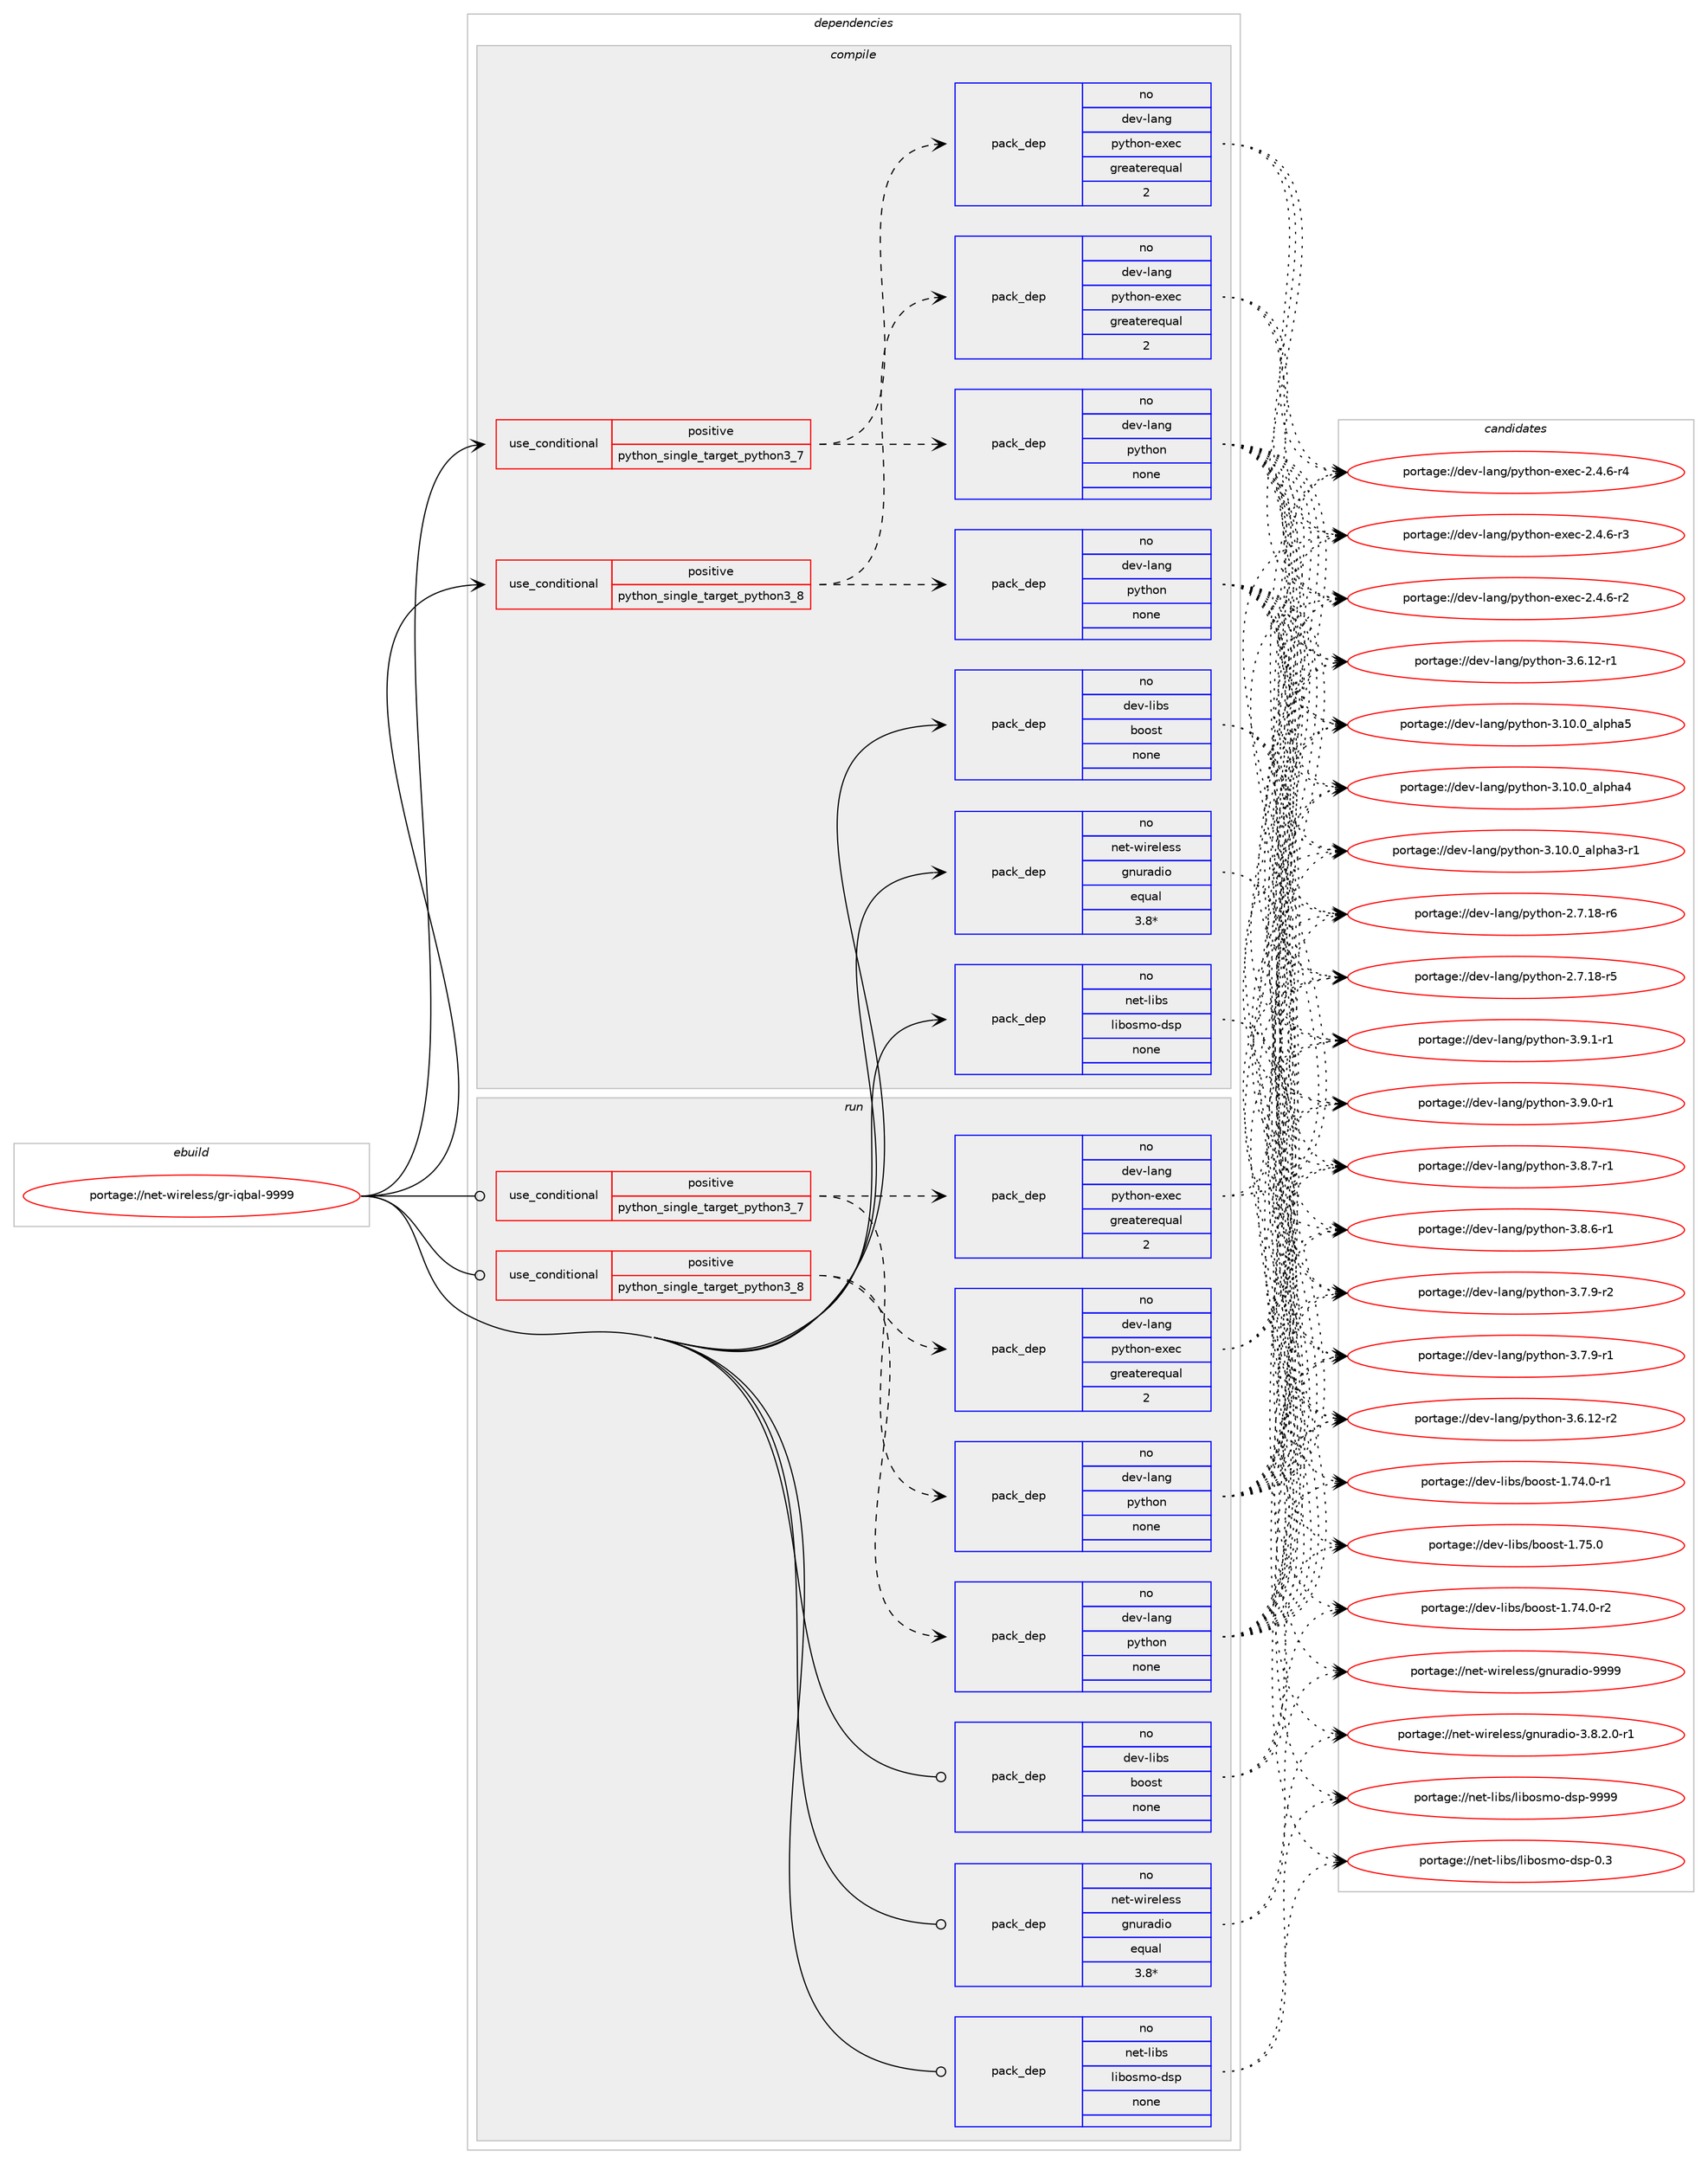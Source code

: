 digraph prolog {

# *************
# Graph options
# *************

newrank=true;
concentrate=true;
compound=true;
graph [rankdir=LR,fontname=Helvetica,fontsize=10,ranksep=1.5];#, ranksep=2.5, nodesep=0.2];
edge  [arrowhead=vee];
node  [fontname=Helvetica,fontsize=10];

# **********
# The ebuild
# **********

subgraph cluster_leftcol {
color=gray;
rank=same;
label=<<i>ebuild</i>>;
id [label="portage://net-wireless/gr-iqbal-9999", color=red, width=4, href="../net-wireless/gr-iqbal-9999.svg"];
}

# ****************
# The dependencies
# ****************

subgraph cluster_midcol {
color=gray;
label=<<i>dependencies</i>>;
subgraph cluster_compile {
fillcolor="#eeeeee";
style=filled;
label=<<i>compile</i>>;
subgraph cond3664 {
dependency12474 [label=<<TABLE BORDER="0" CELLBORDER="1" CELLSPACING="0" CELLPADDING="4"><TR><TD ROWSPAN="3" CELLPADDING="10">use_conditional</TD></TR><TR><TD>positive</TD></TR><TR><TD>python_single_target_python3_7</TD></TR></TABLE>>, shape=none, color=red];
subgraph pack8701 {
dependency12475 [label=<<TABLE BORDER="0" CELLBORDER="1" CELLSPACING="0" CELLPADDING="4" WIDTH="220"><TR><TD ROWSPAN="6" CELLPADDING="30">pack_dep</TD></TR><TR><TD WIDTH="110">no</TD></TR><TR><TD>dev-lang</TD></TR><TR><TD>python</TD></TR><TR><TD>none</TD></TR><TR><TD></TD></TR></TABLE>>, shape=none, color=blue];
}
dependency12474:e -> dependency12475:w [weight=20,style="dashed",arrowhead="vee"];
subgraph pack8702 {
dependency12476 [label=<<TABLE BORDER="0" CELLBORDER="1" CELLSPACING="0" CELLPADDING="4" WIDTH="220"><TR><TD ROWSPAN="6" CELLPADDING="30">pack_dep</TD></TR><TR><TD WIDTH="110">no</TD></TR><TR><TD>dev-lang</TD></TR><TR><TD>python-exec</TD></TR><TR><TD>greaterequal</TD></TR><TR><TD>2</TD></TR></TABLE>>, shape=none, color=blue];
}
dependency12474:e -> dependency12476:w [weight=20,style="dashed",arrowhead="vee"];
}
id:e -> dependency12474:w [weight=20,style="solid",arrowhead="vee"];
subgraph cond3665 {
dependency12477 [label=<<TABLE BORDER="0" CELLBORDER="1" CELLSPACING="0" CELLPADDING="4"><TR><TD ROWSPAN="3" CELLPADDING="10">use_conditional</TD></TR><TR><TD>positive</TD></TR><TR><TD>python_single_target_python3_8</TD></TR></TABLE>>, shape=none, color=red];
subgraph pack8703 {
dependency12478 [label=<<TABLE BORDER="0" CELLBORDER="1" CELLSPACING="0" CELLPADDING="4" WIDTH="220"><TR><TD ROWSPAN="6" CELLPADDING="30">pack_dep</TD></TR><TR><TD WIDTH="110">no</TD></TR><TR><TD>dev-lang</TD></TR><TR><TD>python</TD></TR><TR><TD>none</TD></TR><TR><TD></TD></TR></TABLE>>, shape=none, color=blue];
}
dependency12477:e -> dependency12478:w [weight=20,style="dashed",arrowhead="vee"];
subgraph pack8704 {
dependency12479 [label=<<TABLE BORDER="0" CELLBORDER="1" CELLSPACING="0" CELLPADDING="4" WIDTH="220"><TR><TD ROWSPAN="6" CELLPADDING="30">pack_dep</TD></TR><TR><TD WIDTH="110">no</TD></TR><TR><TD>dev-lang</TD></TR><TR><TD>python-exec</TD></TR><TR><TD>greaterequal</TD></TR><TR><TD>2</TD></TR></TABLE>>, shape=none, color=blue];
}
dependency12477:e -> dependency12479:w [weight=20,style="dashed",arrowhead="vee"];
}
id:e -> dependency12477:w [weight=20,style="solid",arrowhead="vee"];
subgraph pack8705 {
dependency12480 [label=<<TABLE BORDER="0" CELLBORDER="1" CELLSPACING="0" CELLPADDING="4" WIDTH="220"><TR><TD ROWSPAN="6" CELLPADDING="30">pack_dep</TD></TR><TR><TD WIDTH="110">no</TD></TR><TR><TD>dev-libs</TD></TR><TR><TD>boost</TD></TR><TR><TD>none</TD></TR><TR><TD></TD></TR></TABLE>>, shape=none, color=blue];
}
id:e -> dependency12480:w [weight=20,style="solid",arrowhead="vee"];
subgraph pack8706 {
dependency12481 [label=<<TABLE BORDER="0" CELLBORDER="1" CELLSPACING="0" CELLPADDING="4" WIDTH="220"><TR><TD ROWSPAN="6" CELLPADDING="30">pack_dep</TD></TR><TR><TD WIDTH="110">no</TD></TR><TR><TD>net-libs</TD></TR><TR><TD>libosmo-dsp</TD></TR><TR><TD>none</TD></TR><TR><TD></TD></TR></TABLE>>, shape=none, color=blue];
}
id:e -> dependency12481:w [weight=20,style="solid",arrowhead="vee"];
subgraph pack8707 {
dependency12482 [label=<<TABLE BORDER="0" CELLBORDER="1" CELLSPACING="0" CELLPADDING="4" WIDTH="220"><TR><TD ROWSPAN="6" CELLPADDING="30">pack_dep</TD></TR><TR><TD WIDTH="110">no</TD></TR><TR><TD>net-wireless</TD></TR><TR><TD>gnuradio</TD></TR><TR><TD>equal</TD></TR><TR><TD>3.8*</TD></TR></TABLE>>, shape=none, color=blue];
}
id:e -> dependency12482:w [weight=20,style="solid",arrowhead="vee"];
}
subgraph cluster_compileandrun {
fillcolor="#eeeeee";
style=filled;
label=<<i>compile and run</i>>;
}
subgraph cluster_run {
fillcolor="#eeeeee";
style=filled;
label=<<i>run</i>>;
subgraph cond3666 {
dependency12483 [label=<<TABLE BORDER="0" CELLBORDER="1" CELLSPACING="0" CELLPADDING="4"><TR><TD ROWSPAN="3" CELLPADDING="10">use_conditional</TD></TR><TR><TD>positive</TD></TR><TR><TD>python_single_target_python3_7</TD></TR></TABLE>>, shape=none, color=red];
subgraph pack8708 {
dependency12484 [label=<<TABLE BORDER="0" CELLBORDER="1" CELLSPACING="0" CELLPADDING="4" WIDTH="220"><TR><TD ROWSPAN="6" CELLPADDING="30">pack_dep</TD></TR><TR><TD WIDTH="110">no</TD></TR><TR><TD>dev-lang</TD></TR><TR><TD>python</TD></TR><TR><TD>none</TD></TR><TR><TD></TD></TR></TABLE>>, shape=none, color=blue];
}
dependency12483:e -> dependency12484:w [weight=20,style="dashed",arrowhead="vee"];
subgraph pack8709 {
dependency12485 [label=<<TABLE BORDER="0" CELLBORDER="1" CELLSPACING="0" CELLPADDING="4" WIDTH="220"><TR><TD ROWSPAN="6" CELLPADDING="30">pack_dep</TD></TR><TR><TD WIDTH="110">no</TD></TR><TR><TD>dev-lang</TD></TR><TR><TD>python-exec</TD></TR><TR><TD>greaterequal</TD></TR><TR><TD>2</TD></TR></TABLE>>, shape=none, color=blue];
}
dependency12483:e -> dependency12485:w [weight=20,style="dashed",arrowhead="vee"];
}
id:e -> dependency12483:w [weight=20,style="solid",arrowhead="odot"];
subgraph cond3667 {
dependency12486 [label=<<TABLE BORDER="0" CELLBORDER="1" CELLSPACING="0" CELLPADDING="4"><TR><TD ROWSPAN="3" CELLPADDING="10">use_conditional</TD></TR><TR><TD>positive</TD></TR><TR><TD>python_single_target_python3_8</TD></TR></TABLE>>, shape=none, color=red];
subgraph pack8710 {
dependency12487 [label=<<TABLE BORDER="0" CELLBORDER="1" CELLSPACING="0" CELLPADDING="4" WIDTH="220"><TR><TD ROWSPAN="6" CELLPADDING="30">pack_dep</TD></TR><TR><TD WIDTH="110">no</TD></TR><TR><TD>dev-lang</TD></TR><TR><TD>python</TD></TR><TR><TD>none</TD></TR><TR><TD></TD></TR></TABLE>>, shape=none, color=blue];
}
dependency12486:e -> dependency12487:w [weight=20,style="dashed",arrowhead="vee"];
subgraph pack8711 {
dependency12488 [label=<<TABLE BORDER="0" CELLBORDER="1" CELLSPACING="0" CELLPADDING="4" WIDTH="220"><TR><TD ROWSPAN="6" CELLPADDING="30">pack_dep</TD></TR><TR><TD WIDTH="110">no</TD></TR><TR><TD>dev-lang</TD></TR><TR><TD>python-exec</TD></TR><TR><TD>greaterequal</TD></TR><TR><TD>2</TD></TR></TABLE>>, shape=none, color=blue];
}
dependency12486:e -> dependency12488:w [weight=20,style="dashed",arrowhead="vee"];
}
id:e -> dependency12486:w [weight=20,style="solid",arrowhead="odot"];
subgraph pack8712 {
dependency12489 [label=<<TABLE BORDER="0" CELLBORDER="1" CELLSPACING="0" CELLPADDING="4" WIDTH="220"><TR><TD ROWSPAN="6" CELLPADDING="30">pack_dep</TD></TR><TR><TD WIDTH="110">no</TD></TR><TR><TD>dev-libs</TD></TR><TR><TD>boost</TD></TR><TR><TD>none</TD></TR><TR><TD></TD></TR></TABLE>>, shape=none, color=blue];
}
id:e -> dependency12489:w [weight=20,style="solid",arrowhead="odot"];
subgraph pack8713 {
dependency12490 [label=<<TABLE BORDER="0" CELLBORDER="1" CELLSPACING="0" CELLPADDING="4" WIDTH="220"><TR><TD ROWSPAN="6" CELLPADDING="30">pack_dep</TD></TR><TR><TD WIDTH="110">no</TD></TR><TR><TD>net-libs</TD></TR><TR><TD>libosmo-dsp</TD></TR><TR><TD>none</TD></TR><TR><TD></TD></TR></TABLE>>, shape=none, color=blue];
}
id:e -> dependency12490:w [weight=20,style="solid",arrowhead="odot"];
subgraph pack8714 {
dependency12491 [label=<<TABLE BORDER="0" CELLBORDER="1" CELLSPACING="0" CELLPADDING="4" WIDTH="220"><TR><TD ROWSPAN="6" CELLPADDING="30">pack_dep</TD></TR><TR><TD WIDTH="110">no</TD></TR><TR><TD>net-wireless</TD></TR><TR><TD>gnuradio</TD></TR><TR><TD>equal</TD></TR><TR><TD>3.8*</TD></TR></TABLE>>, shape=none, color=blue];
}
id:e -> dependency12491:w [weight=20,style="solid",arrowhead="odot"];
}
}

# **************
# The candidates
# **************

subgraph cluster_choices {
rank=same;
color=gray;
label=<<i>candidates</i>>;

subgraph choice8701 {
color=black;
nodesep=1;
choice1001011184510897110103471121211161041111104551465746494511449 [label="portage://dev-lang/python-3.9.1-r1", color=red, width=4,href="../dev-lang/python-3.9.1-r1.svg"];
choice1001011184510897110103471121211161041111104551465746484511449 [label="portage://dev-lang/python-3.9.0-r1", color=red, width=4,href="../dev-lang/python-3.9.0-r1.svg"];
choice1001011184510897110103471121211161041111104551465646554511449 [label="portage://dev-lang/python-3.8.7-r1", color=red, width=4,href="../dev-lang/python-3.8.7-r1.svg"];
choice1001011184510897110103471121211161041111104551465646544511449 [label="portage://dev-lang/python-3.8.6-r1", color=red, width=4,href="../dev-lang/python-3.8.6-r1.svg"];
choice1001011184510897110103471121211161041111104551465546574511450 [label="portage://dev-lang/python-3.7.9-r2", color=red, width=4,href="../dev-lang/python-3.7.9-r2.svg"];
choice1001011184510897110103471121211161041111104551465546574511449 [label="portage://dev-lang/python-3.7.9-r1", color=red, width=4,href="../dev-lang/python-3.7.9-r1.svg"];
choice100101118451089711010347112121116104111110455146544649504511450 [label="portage://dev-lang/python-3.6.12-r2", color=red, width=4,href="../dev-lang/python-3.6.12-r2.svg"];
choice100101118451089711010347112121116104111110455146544649504511449 [label="portage://dev-lang/python-3.6.12-r1", color=red, width=4,href="../dev-lang/python-3.6.12-r1.svg"];
choice1001011184510897110103471121211161041111104551464948464895971081121049753 [label="portage://dev-lang/python-3.10.0_alpha5", color=red, width=4,href="../dev-lang/python-3.10.0_alpha5.svg"];
choice1001011184510897110103471121211161041111104551464948464895971081121049752 [label="portage://dev-lang/python-3.10.0_alpha4", color=red, width=4,href="../dev-lang/python-3.10.0_alpha4.svg"];
choice10010111845108971101034711212111610411111045514649484648959710811210497514511449 [label="portage://dev-lang/python-3.10.0_alpha3-r1", color=red, width=4,href="../dev-lang/python-3.10.0_alpha3-r1.svg"];
choice100101118451089711010347112121116104111110455046554649564511454 [label="portage://dev-lang/python-2.7.18-r6", color=red, width=4,href="../dev-lang/python-2.7.18-r6.svg"];
choice100101118451089711010347112121116104111110455046554649564511453 [label="portage://dev-lang/python-2.7.18-r5", color=red, width=4,href="../dev-lang/python-2.7.18-r5.svg"];
dependency12475:e -> choice1001011184510897110103471121211161041111104551465746494511449:w [style=dotted,weight="100"];
dependency12475:e -> choice1001011184510897110103471121211161041111104551465746484511449:w [style=dotted,weight="100"];
dependency12475:e -> choice1001011184510897110103471121211161041111104551465646554511449:w [style=dotted,weight="100"];
dependency12475:e -> choice1001011184510897110103471121211161041111104551465646544511449:w [style=dotted,weight="100"];
dependency12475:e -> choice1001011184510897110103471121211161041111104551465546574511450:w [style=dotted,weight="100"];
dependency12475:e -> choice1001011184510897110103471121211161041111104551465546574511449:w [style=dotted,weight="100"];
dependency12475:e -> choice100101118451089711010347112121116104111110455146544649504511450:w [style=dotted,weight="100"];
dependency12475:e -> choice100101118451089711010347112121116104111110455146544649504511449:w [style=dotted,weight="100"];
dependency12475:e -> choice1001011184510897110103471121211161041111104551464948464895971081121049753:w [style=dotted,weight="100"];
dependency12475:e -> choice1001011184510897110103471121211161041111104551464948464895971081121049752:w [style=dotted,weight="100"];
dependency12475:e -> choice10010111845108971101034711212111610411111045514649484648959710811210497514511449:w [style=dotted,weight="100"];
dependency12475:e -> choice100101118451089711010347112121116104111110455046554649564511454:w [style=dotted,weight="100"];
dependency12475:e -> choice100101118451089711010347112121116104111110455046554649564511453:w [style=dotted,weight="100"];
}
subgraph choice8702 {
color=black;
nodesep=1;
choice10010111845108971101034711212111610411111045101120101994550465246544511452 [label="portage://dev-lang/python-exec-2.4.6-r4", color=red, width=4,href="../dev-lang/python-exec-2.4.6-r4.svg"];
choice10010111845108971101034711212111610411111045101120101994550465246544511451 [label="portage://dev-lang/python-exec-2.4.6-r3", color=red, width=4,href="../dev-lang/python-exec-2.4.6-r3.svg"];
choice10010111845108971101034711212111610411111045101120101994550465246544511450 [label="portage://dev-lang/python-exec-2.4.6-r2", color=red, width=4,href="../dev-lang/python-exec-2.4.6-r2.svg"];
dependency12476:e -> choice10010111845108971101034711212111610411111045101120101994550465246544511452:w [style=dotted,weight="100"];
dependency12476:e -> choice10010111845108971101034711212111610411111045101120101994550465246544511451:w [style=dotted,weight="100"];
dependency12476:e -> choice10010111845108971101034711212111610411111045101120101994550465246544511450:w [style=dotted,weight="100"];
}
subgraph choice8703 {
color=black;
nodesep=1;
choice1001011184510897110103471121211161041111104551465746494511449 [label="portage://dev-lang/python-3.9.1-r1", color=red, width=4,href="../dev-lang/python-3.9.1-r1.svg"];
choice1001011184510897110103471121211161041111104551465746484511449 [label="portage://dev-lang/python-3.9.0-r1", color=red, width=4,href="../dev-lang/python-3.9.0-r1.svg"];
choice1001011184510897110103471121211161041111104551465646554511449 [label="portage://dev-lang/python-3.8.7-r1", color=red, width=4,href="../dev-lang/python-3.8.7-r1.svg"];
choice1001011184510897110103471121211161041111104551465646544511449 [label="portage://dev-lang/python-3.8.6-r1", color=red, width=4,href="../dev-lang/python-3.8.6-r1.svg"];
choice1001011184510897110103471121211161041111104551465546574511450 [label="portage://dev-lang/python-3.7.9-r2", color=red, width=4,href="../dev-lang/python-3.7.9-r2.svg"];
choice1001011184510897110103471121211161041111104551465546574511449 [label="portage://dev-lang/python-3.7.9-r1", color=red, width=4,href="../dev-lang/python-3.7.9-r1.svg"];
choice100101118451089711010347112121116104111110455146544649504511450 [label="portage://dev-lang/python-3.6.12-r2", color=red, width=4,href="../dev-lang/python-3.6.12-r2.svg"];
choice100101118451089711010347112121116104111110455146544649504511449 [label="portage://dev-lang/python-3.6.12-r1", color=red, width=4,href="../dev-lang/python-3.6.12-r1.svg"];
choice1001011184510897110103471121211161041111104551464948464895971081121049753 [label="portage://dev-lang/python-3.10.0_alpha5", color=red, width=4,href="../dev-lang/python-3.10.0_alpha5.svg"];
choice1001011184510897110103471121211161041111104551464948464895971081121049752 [label="portage://dev-lang/python-3.10.0_alpha4", color=red, width=4,href="../dev-lang/python-3.10.0_alpha4.svg"];
choice10010111845108971101034711212111610411111045514649484648959710811210497514511449 [label="portage://dev-lang/python-3.10.0_alpha3-r1", color=red, width=4,href="../dev-lang/python-3.10.0_alpha3-r1.svg"];
choice100101118451089711010347112121116104111110455046554649564511454 [label="portage://dev-lang/python-2.7.18-r6", color=red, width=4,href="../dev-lang/python-2.7.18-r6.svg"];
choice100101118451089711010347112121116104111110455046554649564511453 [label="portage://dev-lang/python-2.7.18-r5", color=red, width=4,href="../dev-lang/python-2.7.18-r5.svg"];
dependency12478:e -> choice1001011184510897110103471121211161041111104551465746494511449:w [style=dotted,weight="100"];
dependency12478:e -> choice1001011184510897110103471121211161041111104551465746484511449:w [style=dotted,weight="100"];
dependency12478:e -> choice1001011184510897110103471121211161041111104551465646554511449:w [style=dotted,weight="100"];
dependency12478:e -> choice1001011184510897110103471121211161041111104551465646544511449:w [style=dotted,weight="100"];
dependency12478:e -> choice1001011184510897110103471121211161041111104551465546574511450:w [style=dotted,weight="100"];
dependency12478:e -> choice1001011184510897110103471121211161041111104551465546574511449:w [style=dotted,weight="100"];
dependency12478:e -> choice100101118451089711010347112121116104111110455146544649504511450:w [style=dotted,weight="100"];
dependency12478:e -> choice100101118451089711010347112121116104111110455146544649504511449:w [style=dotted,weight="100"];
dependency12478:e -> choice1001011184510897110103471121211161041111104551464948464895971081121049753:w [style=dotted,weight="100"];
dependency12478:e -> choice1001011184510897110103471121211161041111104551464948464895971081121049752:w [style=dotted,weight="100"];
dependency12478:e -> choice10010111845108971101034711212111610411111045514649484648959710811210497514511449:w [style=dotted,weight="100"];
dependency12478:e -> choice100101118451089711010347112121116104111110455046554649564511454:w [style=dotted,weight="100"];
dependency12478:e -> choice100101118451089711010347112121116104111110455046554649564511453:w [style=dotted,weight="100"];
}
subgraph choice8704 {
color=black;
nodesep=1;
choice10010111845108971101034711212111610411111045101120101994550465246544511452 [label="portage://dev-lang/python-exec-2.4.6-r4", color=red, width=4,href="../dev-lang/python-exec-2.4.6-r4.svg"];
choice10010111845108971101034711212111610411111045101120101994550465246544511451 [label="portage://dev-lang/python-exec-2.4.6-r3", color=red, width=4,href="../dev-lang/python-exec-2.4.6-r3.svg"];
choice10010111845108971101034711212111610411111045101120101994550465246544511450 [label="portage://dev-lang/python-exec-2.4.6-r2", color=red, width=4,href="../dev-lang/python-exec-2.4.6-r2.svg"];
dependency12479:e -> choice10010111845108971101034711212111610411111045101120101994550465246544511452:w [style=dotted,weight="100"];
dependency12479:e -> choice10010111845108971101034711212111610411111045101120101994550465246544511451:w [style=dotted,weight="100"];
dependency12479:e -> choice10010111845108971101034711212111610411111045101120101994550465246544511450:w [style=dotted,weight="100"];
}
subgraph choice8705 {
color=black;
nodesep=1;
choice1001011184510810598115479811111111511645494655534648 [label="portage://dev-libs/boost-1.75.0", color=red, width=4,href="../dev-libs/boost-1.75.0.svg"];
choice10010111845108105981154798111111115116454946555246484511450 [label="portage://dev-libs/boost-1.74.0-r2", color=red, width=4,href="../dev-libs/boost-1.74.0-r2.svg"];
choice10010111845108105981154798111111115116454946555246484511449 [label="portage://dev-libs/boost-1.74.0-r1", color=red, width=4,href="../dev-libs/boost-1.74.0-r1.svg"];
dependency12480:e -> choice1001011184510810598115479811111111511645494655534648:w [style=dotted,weight="100"];
dependency12480:e -> choice10010111845108105981154798111111115116454946555246484511450:w [style=dotted,weight="100"];
dependency12480:e -> choice10010111845108105981154798111111115116454946555246484511449:w [style=dotted,weight="100"];
}
subgraph choice8706 {
color=black;
nodesep=1;
choice11010111645108105981154710810598111115109111451001151124557575757 [label="portage://net-libs/libosmo-dsp-9999", color=red, width=4,href="../net-libs/libosmo-dsp-9999.svg"];
choice110101116451081059811547108105981111151091114510011511245484651 [label="portage://net-libs/libosmo-dsp-0.3", color=red, width=4,href="../net-libs/libosmo-dsp-0.3.svg"];
dependency12481:e -> choice11010111645108105981154710810598111115109111451001151124557575757:w [style=dotted,weight="100"];
dependency12481:e -> choice110101116451081059811547108105981111151091114510011511245484651:w [style=dotted,weight="100"];
}
subgraph choice8707 {
color=black;
nodesep=1;
choice1101011164511910511410110810111511547103110117114971001051114557575757 [label="portage://net-wireless/gnuradio-9999", color=red, width=4,href="../net-wireless/gnuradio-9999.svg"];
choice11010111645119105114101108101115115471031101171149710010511145514656465046484511449 [label="portage://net-wireless/gnuradio-3.8.2.0-r1", color=red, width=4,href="../net-wireless/gnuradio-3.8.2.0-r1.svg"];
dependency12482:e -> choice1101011164511910511410110810111511547103110117114971001051114557575757:w [style=dotted,weight="100"];
dependency12482:e -> choice11010111645119105114101108101115115471031101171149710010511145514656465046484511449:w [style=dotted,weight="100"];
}
subgraph choice8708 {
color=black;
nodesep=1;
choice1001011184510897110103471121211161041111104551465746494511449 [label="portage://dev-lang/python-3.9.1-r1", color=red, width=4,href="../dev-lang/python-3.9.1-r1.svg"];
choice1001011184510897110103471121211161041111104551465746484511449 [label="portage://dev-lang/python-3.9.0-r1", color=red, width=4,href="../dev-lang/python-3.9.0-r1.svg"];
choice1001011184510897110103471121211161041111104551465646554511449 [label="portage://dev-lang/python-3.8.7-r1", color=red, width=4,href="../dev-lang/python-3.8.7-r1.svg"];
choice1001011184510897110103471121211161041111104551465646544511449 [label="portage://dev-lang/python-3.8.6-r1", color=red, width=4,href="../dev-lang/python-3.8.6-r1.svg"];
choice1001011184510897110103471121211161041111104551465546574511450 [label="portage://dev-lang/python-3.7.9-r2", color=red, width=4,href="../dev-lang/python-3.7.9-r2.svg"];
choice1001011184510897110103471121211161041111104551465546574511449 [label="portage://dev-lang/python-3.7.9-r1", color=red, width=4,href="../dev-lang/python-3.7.9-r1.svg"];
choice100101118451089711010347112121116104111110455146544649504511450 [label="portage://dev-lang/python-3.6.12-r2", color=red, width=4,href="../dev-lang/python-3.6.12-r2.svg"];
choice100101118451089711010347112121116104111110455146544649504511449 [label="portage://dev-lang/python-3.6.12-r1", color=red, width=4,href="../dev-lang/python-3.6.12-r1.svg"];
choice1001011184510897110103471121211161041111104551464948464895971081121049753 [label="portage://dev-lang/python-3.10.0_alpha5", color=red, width=4,href="../dev-lang/python-3.10.0_alpha5.svg"];
choice1001011184510897110103471121211161041111104551464948464895971081121049752 [label="portage://dev-lang/python-3.10.0_alpha4", color=red, width=4,href="../dev-lang/python-3.10.0_alpha4.svg"];
choice10010111845108971101034711212111610411111045514649484648959710811210497514511449 [label="portage://dev-lang/python-3.10.0_alpha3-r1", color=red, width=4,href="../dev-lang/python-3.10.0_alpha3-r1.svg"];
choice100101118451089711010347112121116104111110455046554649564511454 [label="portage://dev-lang/python-2.7.18-r6", color=red, width=4,href="../dev-lang/python-2.7.18-r6.svg"];
choice100101118451089711010347112121116104111110455046554649564511453 [label="portage://dev-lang/python-2.7.18-r5", color=red, width=4,href="../dev-lang/python-2.7.18-r5.svg"];
dependency12484:e -> choice1001011184510897110103471121211161041111104551465746494511449:w [style=dotted,weight="100"];
dependency12484:e -> choice1001011184510897110103471121211161041111104551465746484511449:w [style=dotted,weight="100"];
dependency12484:e -> choice1001011184510897110103471121211161041111104551465646554511449:w [style=dotted,weight="100"];
dependency12484:e -> choice1001011184510897110103471121211161041111104551465646544511449:w [style=dotted,weight="100"];
dependency12484:e -> choice1001011184510897110103471121211161041111104551465546574511450:w [style=dotted,weight="100"];
dependency12484:e -> choice1001011184510897110103471121211161041111104551465546574511449:w [style=dotted,weight="100"];
dependency12484:e -> choice100101118451089711010347112121116104111110455146544649504511450:w [style=dotted,weight="100"];
dependency12484:e -> choice100101118451089711010347112121116104111110455146544649504511449:w [style=dotted,weight="100"];
dependency12484:e -> choice1001011184510897110103471121211161041111104551464948464895971081121049753:w [style=dotted,weight="100"];
dependency12484:e -> choice1001011184510897110103471121211161041111104551464948464895971081121049752:w [style=dotted,weight="100"];
dependency12484:e -> choice10010111845108971101034711212111610411111045514649484648959710811210497514511449:w [style=dotted,weight="100"];
dependency12484:e -> choice100101118451089711010347112121116104111110455046554649564511454:w [style=dotted,weight="100"];
dependency12484:e -> choice100101118451089711010347112121116104111110455046554649564511453:w [style=dotted,weight="100"];
}
subgraph choice8709 {
color=black;
nodesep=1;
choice10010111845108971101034711212111610411111045101120101994550465246544511452 [label="portage://dev-lang/python-exec-2.4.6-r4", color=red, width=4,href="../dev-lang/python-exec-2.4.6-r4.svg"];
choice10010111845108971101034711212111610411111045101120101994550465246544511451 [label="portage://dev-lang/python-exec-2.4.6-r3", color=red, width=4,href="../dev-lang/python-exec-2.4.6-r3.svg"];
choice10010111845108971101034711212111610411111045101120101994550465246544511450 [label="portage://dev-lang/python-exec-2.4.6-r2", color=red, width=4,href="../dev-lang/python-exec-2.4.6-r2.svg"];
dependency12485:e -> choice10010111845108971101034711212111610411111045101120101994550465246544511452:w [style=dotted,weight="100"];
dependency12485:e -> choice10010111845108971101034711212111610411111045101120101994550465246544511451:w [style=dotted,weight="100"];
dependency12485:e -> choice10010111845108971101034711212111610411111045101120101994550465246544511450:w [style=dotted,weight="100"];
}
subgraph choice8710 {
color=black;
nodesep=1;
choice1001011184510897110103471121211161041111104551465746494511449 [label="portage://dev-lang/python-3.9.1-r1", color=red, width=4,href="../dev-lang/python-3.9.1-r1.svg"];
choice1001011184510897110103471121211161041111104551465746484511449 [label="portage://dev-lang/python-3.9.0-r1", color=red, width=4,href="../dev-lang/python-3.9.0-r1.svg"];
choice1001011184510897110103471121211161041111104551465646554511449 [label="portage://dev-lang/python-3.8.7-r1", color=red, width=4,href="../dev-lang/python-3.8.7-r1.svg"];
choice1001011184510897110103471121211161041111104551465646544511449 [label="portage://dev-lang/python-3.8.6-r1", color=red, width=4,href="../dev-lang/python-3.8.6-r1.svg"];
choice1001011184510897110103471121211161041111104551465546574511450 [label="portage://dev-lang/python-3.7.9-r2", color=red, width=4,href="../dev-lang/python-3.7.9-r2.svg"];
choice1001011184510897110103471121211161041111104551465546574511449 [label="portage://dev-lang/python-3.7.9-r1", color=red, width=4,href="../dev-lang/python-3.7.9-r1.svg"];
choice100101118451089711010347112121116104111110455146544649504511450 [label="portage://dev-lang/python-3.6.12-r2", color=red, width=4,href="../dev-lang/python-3.6.12-r2.svg"];
choice100101118451089711010347112121116104111110455146544649504511449 [label="portage://dev-lang/python-3.6.12-r1", color=red, width=4,href="../dev-lang/python-3.6.12-r1.svg"];
choice1001011184510897110103471121211161041111104551464948464895971081121049753 [label="portage://dev-lang/python-3.10.0_alpha5", color=red, width=4,href="../dev-lang/python-3.10.0_alpha5.svg"];
choice1001011184510897110103471121211161041111104551464948464895971081121049752 [label="portage://dev-lang/python-3.10.0_alpha4", color=red, width=4,href="../dev-lang/python-3.10.0_alpha4.svg"];
choice10010111845108971101034711212111610411111045514649484648959710811210497514511449 [label="portage://dev-lang/python-3.10.0_alpha3-r1", color=red, width=4,href="../dev-lang/python-3.10.0_alpha3-r1.svg"];
choice100101118451089711010347112121116104111110455046554649564511454 [label="portage://dev-lang/python-2.7.18-r6", color=red, width=4,href="../dev-lang/python-2.7.18-r6.svg"];
choice100101118451089711010347112121116104111110455046554649564511453 [label="portage://dev-lang/python-2.7.18-r5", color=red, width=4,href="../dev-lang/python-2.7.18-r5.svg"];
dependency12487:e -> choice1001011184510897110103471121211161041111104551465746494511449:w [style=dotted,weight="100"];
dependency12487:e -> choice1001011184510897110103471121211161041111104551465746484511449:w [style=dotted,weight="100"];
dependency12487:e -> choice1001011184510897110103471121211161041111104551465646554511449:w [style=dotted,weight="100"];
dependency12487:e -> choice1001011184510897110103471121211161041111104551465646544511449:w [style=dotted,weight="100"];
dependency12487:e -> choice1001011184510897110103471121211161041111104551465546574511450:w [style=dotted,weight="100"];
dependency12487:e -> choice1001011184510897110103471121211161041111104551465546574511449:w [style=dotted,weight="100"];
dependency12487:e -> choice100101118451089711010347112121116104111110455146544649504511450:w [style=dotted,weight="100"];
dependency12487:e -> choice100101118451089711010347112121116104111110455146544649504511449:w [style=dotted,weight="100"];
dependency12487:e -> choice1001011184510897110103471121211161041111104551464948464895971081121049753:w [style=dotted,weight="100"];
dependency12487:e -> choice1001011184510897110103471121211161041111104551464948464895971081121049752:w [style=dotted,weight="100"];
dependency12487:e -> choice10010111845108971101034711212111610411111045514649484648959710811210497514511449:w [style=dotted,weight="100"];
dependency12487:e -> choice100101118451089711010347112121116104111110455046554649564511454:w [style=dotted,weight="100"];
dependency12487:e -> choice100101118451089711010347112121116104111110455046554649564511453:w [style=dotted,weight="100"];
}
subgraph choice8711 {
color=black;
nodesep=1;
choice10010111845108971101034711212111610411111045101120101994550465246544511452 [label="portage://dev-lang/python-exec-2.4.6-r4", color=red, width=4,href="../dev-lang/python-exec-2.4.6-r4.svg"];
choice10010111845108971101034711212111610411111045101120101994550465246544511451 [label="portage://dev-lang/python-exec-2.4.6-r3", color=red, width=4,href="../dev-lang/python-exec-2.4.6-r3.svg"];
choice10010111845108971101034711212111610411111045101120101994550465246544511450 [label="portage://dev-lang/python-exec-2.4.6-r2", color=red, width=4,href="../dev-lang/python-exec-2.4.6-r2.svg"];
dependency12488:e -> choice10010111845108971101034711212111610411111045101120101994550465246544511452:w [style=dotted,weight="100"];
dependency12488:e -> choice10010111845108971101034711212111610411111045101120101994550465246544511451:w [style=dotted,weight="100"];
dependency12488:e -> choice10010111845108971101034711212111610411111045101120101994550465246544511450:w [style=dotted,weight="100"];
}
subgraph choice8712 {
color=black;
nodesep=1;
choice1001011184510810598115479811111111511645494655534648 [label="portage://dev-libs/boost-1.75.0", color=red, width=4,href="../dev-libs/boost-1.75.0.svg"];
choice10010111845108105981154798111111115116454946555246484511450 [label="portage://dev-libs/boost-1.74.0-r2", color=red, width=4,href="../dev-libs/boost-1.74.0-r2.svg"];
choice10010111845108105981154798111111115116454946555246484511449 [label="portage://dev-libs/boost-1.74.0-r1", color=red, width=4,href="../dev-libs/boost-1.74.0-r1.svg"];
dependency12489:e -> choice1001011184510810598115479811111111511645494655534648:w [style=dotted,weight="100"];
dependency12489:e -> choice10010111845108105981154798111111115116454946555246484511450:w [style=dotted,weight="100"];
dependency12489:e -> choice10010111845108105981154798111111115116454946555246484511449:w [style=dotted,weight="100"];
}
subgraph choice8713 {
color=black;
nodesep=1;
choice11010111645108105981154710810598111115109111451001151124557575757 [label="portage://net-libs/libosmo-dsp-9999", color=red, width=4,href="../net-libs/libosmo-dsp-9999.svg"];
choice110101116451081059811547108105981111151091114510011511245484651 [label="portage://net-libs/libosmo-dsp-0.3", color=red, width=4,href="../net-libs/libosmo-dsp-0.3.svg"];
dependency12490:e -> choice11010111645108105981154710810598111115109111451001151124557575757:w [style=dotted,weight="100"];
dependency12490:e -> choice110101116451081059811547108105981111151091114510011511245484651:w [style=dotted,weight="100"];
}
subgraph choice8714 {
color=black;
nodesep=1;
choice1101011164511910511410110810111511547103110117114971001051114557575757 [label="portage://net-wireless/gnuradio-9999", color=red, width=4,href="../net-wireless/gnuradio-9999.svg"];
choice11010111645119105114101108101115115471031101171149710010511145514656465046484511449 [label="portage://net-wireless/gnuradio-3.8.2.0-r1", color=red, width=4,href="../net-wireless/gnuradio-3.8.2.0-r1.svg"];
dependency12491:e -> choice1101011164511910511410110810111511547103110117114971001051114557575757:w [style=dotted,weight="100"];
dependency12491:e -> choice11010111645119105114101108101115115471031101171149710010511145514656465046484511449:w [style=dotted,weight="100"];
}
}

}
